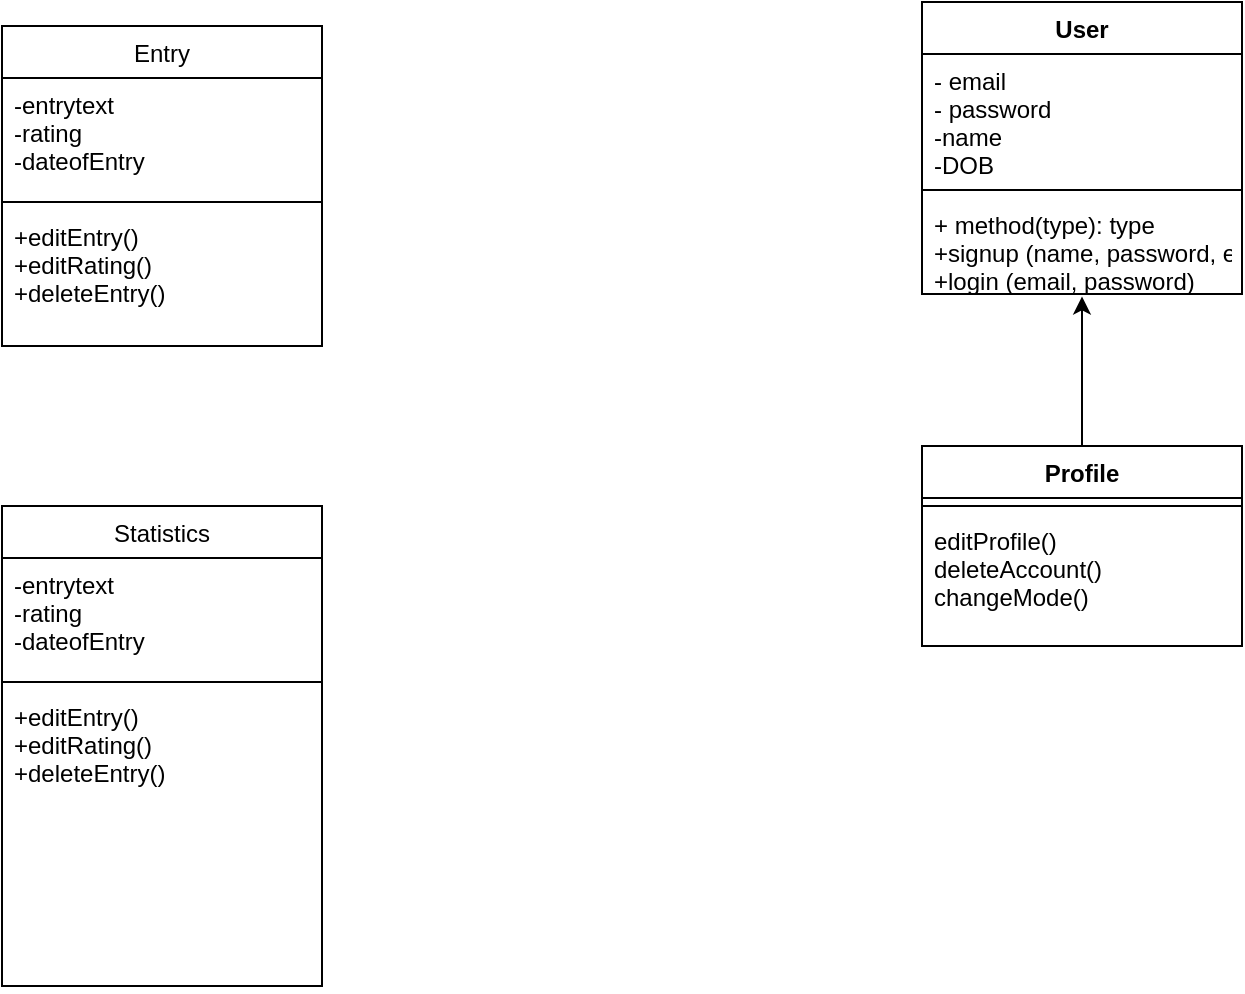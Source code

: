<mxfile version="20.4.2" type="github">
  <diagram id="C5RBs43oDa-KdzZeNtuy" name="Page-1">
    <mxGraphModel dx="1102" dy="574" grid="1" gridSize="10" guides="1" tooltips="1" connect="1" arrows="1" fold="1" page="1" pageScale="1" pageWidth="827" pageHeight="1169" math="0" shadow="0">
      <root>
        <mxCell id="WIyWlLk6GJQsqaUBKTNV-0" />
        <mxCell id="WIyWlLk6GJQsqaUBKTNV-1" parent="WIyWlLk6GJQsqaUBKTNV-0" />
        <mxCell id="zkfFHV4jXpPFQw0GAbJ--6" value="Entry" style="swimlane;fontStyle=0;align=center;verticalAlign=top;childLayout=stackLayout;horizontal=1;startSize=26;horizontalStack=0;resizeParent=1;resizeLast=0;collapsible=1;marginBottom=0;rounded=0;shadow=0;strokeWidth=1;" parent="WIyWlLk6GJQsqaUBKTNV-1" vertex="1">
          <mxGeometry x="120" y="360" width="160" height="160" as="geometry">
            <mxRectangle x="120" y="360" width="160" height="26" as="alternateBounds" />
          </mxGeometry>
        </mxCell>
        <mxCell id="zkfFHV4jXpPFQw0GAbJ--8" value="-entrytext&#xa;-rating&#xa;-dateofEntry&#xa;" style="text;align=left;verticalAlign=top;spacingLeft=4;spacingRight=4;overflow=hidden;rotatable=0;points=[[0,0.5],[1,0.5]];portConstraint=eastwest;rounded=0;shadow=0;html=0;" parent="zkfFHV4jXpPFQw0GAbJ--6" vertex="1">
          <mxGeometry y="26" width="160" height="58" as="geometry" />
        </mxCell>
        <mxCell id="zkfFHV4jXpPFQw0GAbJ--9" value="" style="line;html=1;strokeWidth=1;align=left;verticalAlign=middle;spacingTop=-1;spacingLeft=3;spacingRight=3;rotatable=0;labelPosition=right;points=[];portConstraint=eastwest;" parent="zkfFHV4jXpPFQw0GAbJ--6" vertex="1">
          <mxGeometry y="84" width="160" height="8" as="geometry" />
        </mxCell>
        <mxCell id="zkfFHV4jXpPFQw0GAbJ--11" value="+editEntry()&#xa;+editRating()&#xa;+deleteEntry()" style="text;align=left;verticalAlign=top;spacingLeft=4;spacingRight=4;overflow=hidden;rotatable=0;points=[[0,0.5],[1,0.5]];portConstraint=eastwest;" parent="zkfFHV4jXpPFQw0GAbJ--6" vertex="1">
          <mxGeometry y="92" width="160" height="68" as="geometry" />
        </mxCell>
        <mxCell id="His2mJkM6eKH6ZM80v8h-1" value="User" style="swimlane;fontStyle=1;align=center;verticalAlign=top;childLayout=stackLayout;horizontal=1;startSize=26;horizontalStack=0;resizeParent=1;resizeParentMax=0;resizeLast=0;collapsible=1;marginBottom=0;" parent="WIyWlLk6GJQsqaUBKTNV-1" vertex="1">
          <mxGeometry x="580" y="348" width="160" height="146" as="geometry" />
        </mxCell>
        <mxCell id="His2mJkM6eKH6ZM80v8h-2" value="- email&#xa;- password&#xa;-name&#xa;-DOB" style="text;strokeColor=none;fillColor=none;align=left;verticalAlign=top;spacingLeft=4;spacingRight=4;overflow=hidden;rotatable=0;points=[[0,0.5],[1,0.5]];portConstraint=eastwest;" parent="His2mJkM6eKH6ZM80v8h-1" vertex="1">
          <mxGeometry y="26" width="160" height="64" as="geometry" />
        </mxCell>
        <mxCell id="His2mJkM6eKH6ZM80v8h-3" value="" style="line;strokeWidth=1;fillColor=none;align=left;verticalAlign=middle;spacingTop=-1;spacingLeft=3;spacingRight=3;rotatable=0;labelPosition=right;points=[];portConstraint=eastwest;strokeColor=inherit;" parent="His2mJkM6eKH6ZM80v8h-1" vertex="1">
          <mxGeometry y="90" width="160" height="8" as="geometry" />
        </mxCell>
        <mxCell id="His2mJkM6eKH6ZM80v8h-4" value="+ method(type): type&#xa;+signup (name, password, email, DOB)&#xa;+login (email, password)" style="text;strokeColor=none;fillColor=none;align=left;verticalAlign=top;spacingLeft=4;spacingRight=4;overflow=hidden;rotatable=0;points=[[0,0.5],[1,0.5]];portConstraint=eastwest;" parent="His2mJkM6eKH6ZM80v8h-1" vertex="1">
          <mxGeometry y="98" width="160" height="48" as="geometry" />
        </mxCell>
        <mxCell id="hq5nsZfnJfaBs0x6p-A0-0" value="Profile" style="swimlane;fontStyle=1;align=center;verticalAlign=top;childLayout=stackLayout;horizontal=1;startSize=26;horizontalStack=0;resizeParent=1;resizeParentMax=0;resizeLast=0;collapsible=1;marginBottom=0;" vertex="1" parent="WIyWlLk6GJQsqaUBKTNV-1">
          <mxGeometry x="580" y="570" width="160" height="100" as="geometry" />
        </mxCell>
        <mxCell id="hq5nsZfnJfaBs0x6p-A0-2" value="" style="line;strokeWidth=1;fillColor=none;align=left;verticalAlign=middle;spacingTop=-1;spacingLeft=3;spacingRight=3;rotatable=0;labelPosition=right;points=[];portConstraint=eastwest;strokeColor=inherit;" vertex="1" parent="hq5nsZfnJfaBs0x6p-A0-0">
          <mxGeometry y="26" width="160" height="8" as="geometry" />
        </mxCell>
        <mxCell id="hq5nsZfnJfaBs0x6p-A0-3" value="editProfile()&#xa;deleteAccount()&#xa;changeMode()" style="text;strokeColor=none;fillColor=none;align=left;verticalAlign=top;spacingLeft=4;spacingRight=4;overflow=hidden;rotatable=0;points=[[0,0.5],[1,0.5]];portConstraint=eastwest;" vertex="1" parent="hq5nsZfnJfaBs0x6p-A0-0">
          <mxGeometry y="34" width="160" height="66" as="geometry" />
        </mxCell>
        <mxCell id="hq5nsZfnJfaBs0x6p-A0-5" value="" style="endArrow=classic;html=1;rounded=0;exitX=0.5;exitY=0;exitDx=0;exitDy=0;entryX=0.5;entryY=1.025;entryDx=0;entryDy=0;entryPerimeter=0;" edge="1" parent="WIyWlLk6GJQsqaUBKTNV-1" source="hq5nsZfnJfaBs0x6p-A0-0" target="His2mJkM6eKH6ZM80v8h-4">
          <mxGeometry width="50" height="50" relative="1" as="geometry">
            <mxPoint x="390" y="470" as="sourcePoint" />
            <mxPoint x="440" y="420" as="targetPoint" />
          </mxGeometry>
        </mxCell>
        <mxCell id="hq5nsZfnJfaBs0x6p-A0-6" value="Statistics" style="swimlane;fontStyle=0;align=center;verticalAlign=top;childLayout=stackLayout;horizontal=1;startSize=26;horizontalStack=0;resizeParent=1;resizeLast=0;collapsible=1;marginBottom=0;rounded=0;shadow=0;strokeWidth=1;" vertex="1" parent="WIyWlLk6GJQsqaUBKTNV-1">
          <mxGeometry x="120" y="600" width="160" height="240" as="geometry">
            <mxRectangle x="120" y="360" width="160" height="26" as="alternateBounds" />
          </mxGeometry>
        </mxCell>
        <mxCell id="hq5nsZfnJfaBs0x6p-A0-7" value="-entrytext&#xa;-rating&#xa;-dateofEntry&#xa;" style="text;align=left;verticalAlign=top;spacingLeft=4;spacingRight=4;overflow=hidden;rotatable=0;points=[[0,0.5],[1,0.5]];portConstraint=eastwest;rounded=0;shadow=0;html=0;" vertex="1" parent="hq5nsZfnJfaBs0x6p-A0-6">
          <mxGeometry y="26" width="160" height="58" as="geometry" />
        </mxCell>
        <mxCell id="hq5nsZfnJfaBs0x6p-A0-8" value="" style="line;html=1;strokeWidth=1;align=left;verticalAlign=middle;spacingTop=-1;spacingLeft=3;spacingRight=3;rotatable=0;labelPosition=right;points=[];portConstraint=eastwest;" vertex="1" parent="hq5nsZfnJfaBs0x6p-A0-6">
          <mxGeometry y="84" width="160" height="8" as="geometry" />
        </mxCell>
        <mxCell id="hq5nsZfnJfaBs0x6p-A0-9" value="+editEntry()&#xa;+editRating()&#xa;+deleteEntry()" style="text;align=left;verticalAlign=top;spacingLeft=4;spacingRight=4;overflow=hidden;rotatable=0;points=[[0,0.5],[1,0.5]];portConstraint=eastwest;" vertex="1" parent="hq5nsZfnJfaBs0x6p-A0-6">
          <mxGeometry y="92" width="160" height="148" as="geometry" />
        </mxCell>
      </root>
    </mxGraphModel>
  </diagram>
</mxfile>
